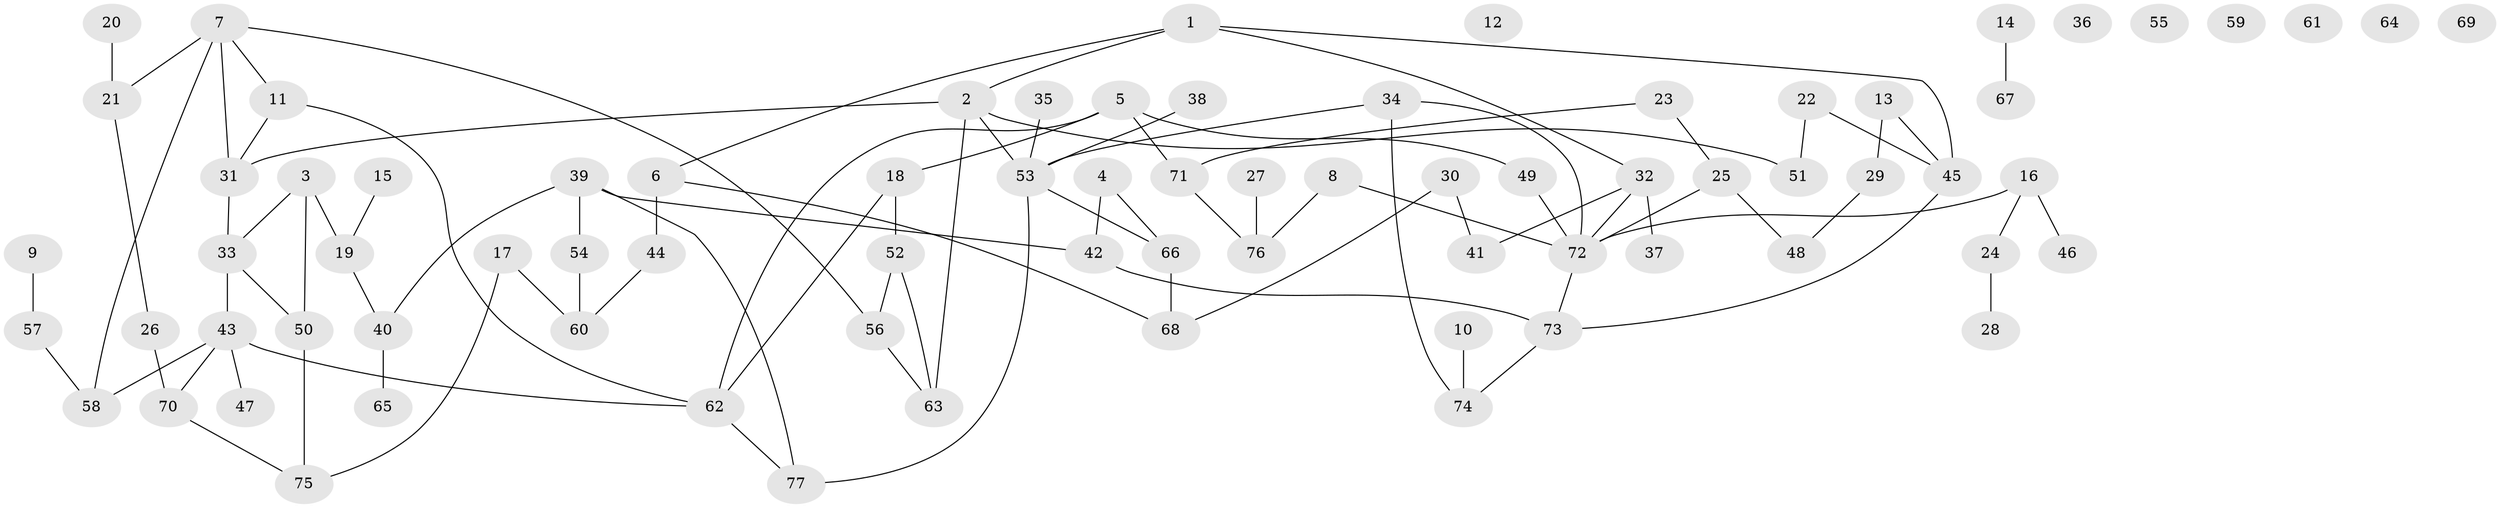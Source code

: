 // Generated by graph-tools (version 1.1) at 2025/25/03/09/25 03:25:12]
// undirected, 77 vertices, 94 edges
graph export_dot {
graph [start="1"]
  node [color=gray90,style=filled];
  1;
  2;
  3;
  4;
  5;
  6;
  7;
  8;
  9;
  10;
  11;
  12;
  13;
  14;
  15;
  16;
  17;
  18;
  19;
  20;
  21;
  22;
  23;
  24;
  25;
  26;
  27;
  28;
  29;
  30;
  31;
  32;
  33;
  34;
  35;
  36;
  37;
  38;
  39;
  40;
  41;
  42;
  43;
  44;
  45;
  46;
  47;
  48;
  49;
  50;
  51;
  52;
  53;
  54;
  55;
  56;
  57;
  58;
  59;
  60;
  61;
  62;
  63;
  64;
  65;
  66;
  67;
  68;
  69;
  70;
  71;
  72;
  73;
  74;
  75;
  76;
  77;
  1 -- 2;
  1 -- 6;
  1 -- 32;
  1 -- 45;
  2 -- 31;
  2 -- 51;
  2 -- 53;
  2 -- 63;
  3 -- 19;
  3 -- 33;
  3 -- 50;
  4 -- 42;
  4 -- 66;
  5 -- 18;
  5 -- 49;
  5 -- 62;
  5 -- 71;
  6 -- 44;
  6 -- 68;
  7 -- 11;
  7 -- 21;
  7 -- 31;
  7 -- 56;
  7 -- 58;
  8 -- 72;
  8 -- 76;
  9 -- 57;
  10 -- 74;
  11 -- 31;
  11 -- 62;
  13 -- 29;
  13 -- 45;
  14 -- 67;
  15 -- 19;
  16 -- 24;
  16 -- 46;
  16 -- 72;
  17 -- 60;
  17 -- 75;
  18 -- 52;
  18 -- 62;
  19 -- 40;
  20 -- 21;
  21 -- 26;
  22 -- 45;
  22 -- 51;
  23 -- 25;
  23 -- 71;
  24 -- 28;
  25 -- 48;
  25 -- 72;
  26 -- 70;
  27 -- 76;
  29 -- 48;
  30 -- 41;
  30 -- 68;
  31 -- 33;
  32 -- 37;
  32 -- 41;
  32 -- 72;
  33 -- 43;
  33 -- 50;
  34 -- 53;
  34 -- 72;
  34 -- 74;
  35 -- 53;
  38 -- 53;
  39 -- 40;
  39 -- 42;
  39 -- 54;
  39 -- 77;
  40 -- 65;
  42 -- 73;
  43 -- 47;
  43 -- 58;
  43 -- 62;
  43 -- 70;
  44 -- 60;
  45 -- 73;
  49 -- 72;
  50 -- 75;
  52 -- 56;
  52 -- 63;
  53 -- 66;
  53 -- 77;
  54 -- 60;
  56 -- 63;
  57 -- 58;
  62 -- 77;
  66 -- 68;
  70 -- 75;
  71 -- 76;
  72 -- 73;
  73 -- 74;
}
